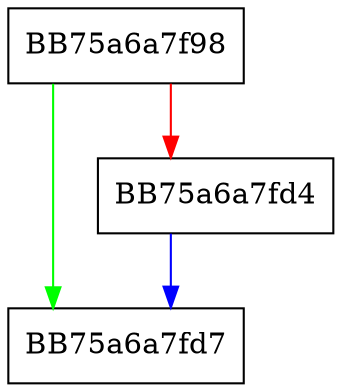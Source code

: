digraph sqlite3OpenMasterTable {
  node [shape="box"];
  graph [splines=ortho];
  BB75a6a7f98 -> BB75a6a7fd7 [color="green"];
  BB75a6a7f98 -> BB75a6a7fd4 [color="red"];
  BB75a6a7fd4 -> BB75a6a7fd7 [color="blue"];
}